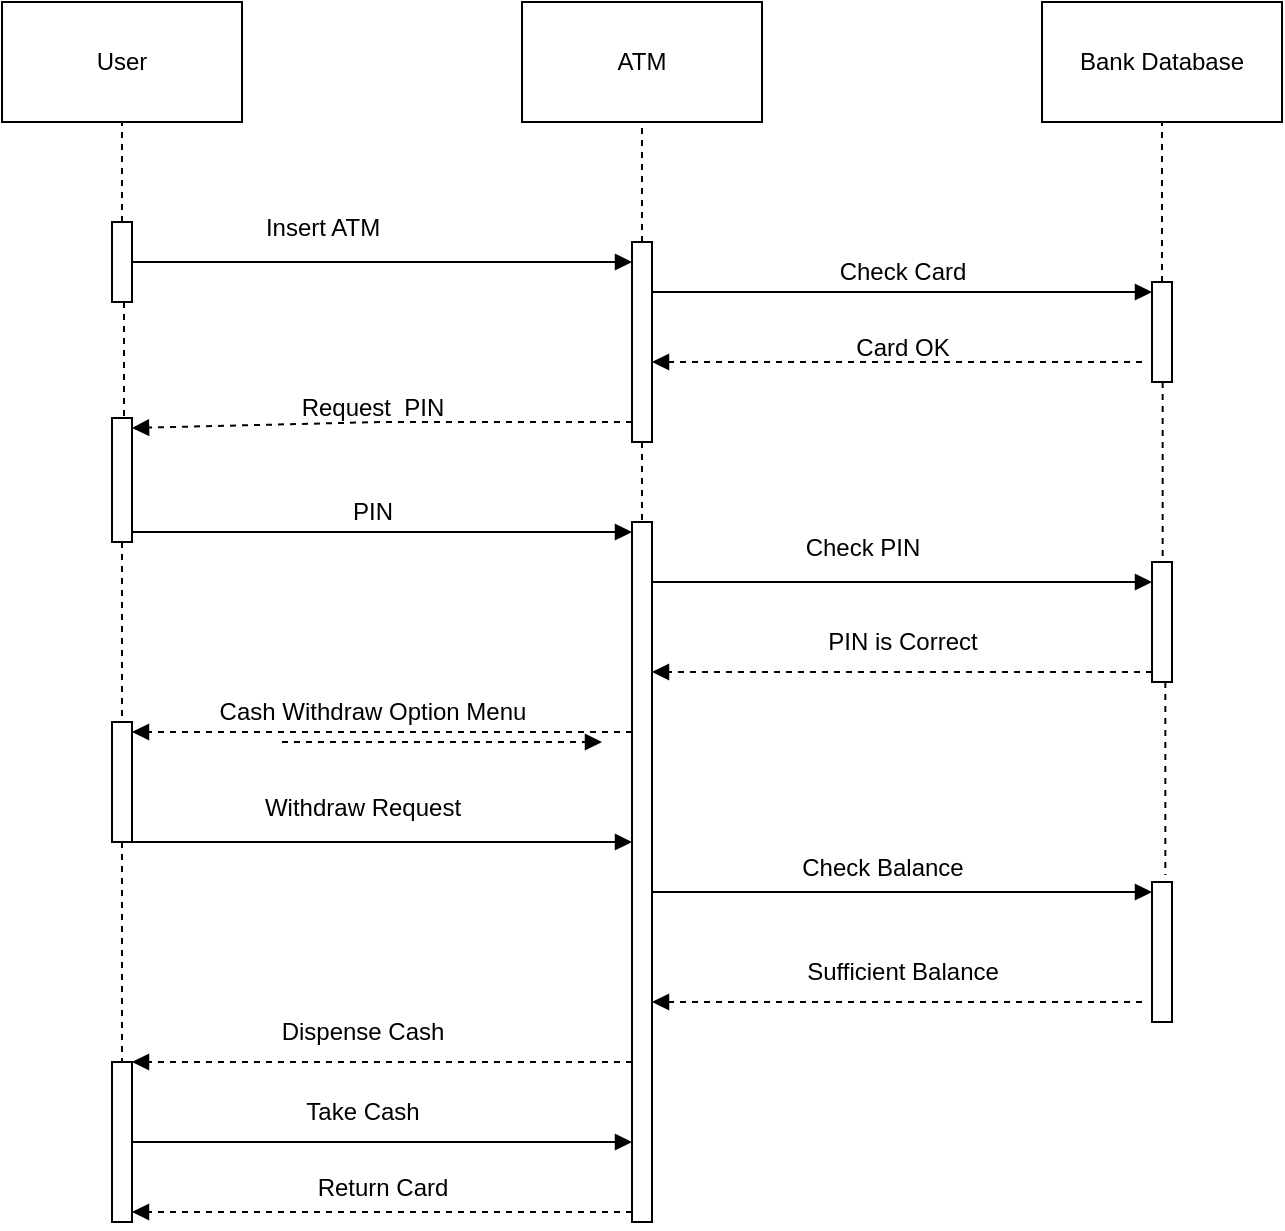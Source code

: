 <mxfile version="22.0.3" type="device">
  <diagram name="Page-1" id="L2rJacLaF8L4Rp7sMUVg">
    <mxGraphModel dx="1480" dy="866" grid="1" gridSize="10" guides="1" tooltips="1" connect="1" arrows="1" fold="1" page="1" pageScale="1" pageWidth="1169" pageHeight="827" math="0" shadow="0">
      <root>
        <mxCell id="0" />
        <mxCell id="1" parent="0" />
        <mxCell id="sya3kmw8meV3yh9rnXG1-1" value="Bank Database" style="rounded=0;whiteSpace=wrap;html=1;" vertex="1" parent="1">
          <mxGeometry x="680" y="100" width="120" height="60" as="geometry" />
        </mxCell>
        <mxCell id="sya3kmw8meV3yh9rnXG1-2" value="ATM" style="rounded=0;whiteSpace=wrap;html=1;" vertex="1" parent="1">
          <mxGeometry x="420" y="100" width="120" height="60" as="geometry" />
        </mxCell>
        <mxCell id="sya3kmw8meV3yh9rnXG1-3" value="User" style="rounded=0;whiteSpace=wrap;html=1;" vertex="1" parent="1">
          <mxGeometry x="160" y="100" width="120" height="60" as="geometry" />
        </mxCell>
        <mxCell id="sya3kmw8meV3yh9rnXG1-4" value="" style="html=1;points=[[0,0,0,0,5],[0,1,0,0,-5],[1,0,0,0,5],[1,1,0,0,-5]];perimeter=orthogonalPerimeter;outlineConnect=0;targetShapes=umlLifeline;portConstraint=eastwest;newEdgeStyle={&quot;curved&quot;:0,&quot;rounded&quot;:0};" vertex="1" parent="1">
          <mxGeometry x="215" y="308" width="10" height="62" as="geometry" />
        </mxCell>
        <mxCell id="sya3kmw8meV3yh9rnXG1-5" value="" style="html=1;points=[[0,0,0,0,5],[0,1,0,0,-5],[1,0,0,0,5],[1,1,0,0,-5]];perimeter=orthogonalPerimeter;outlineConnect=0;targetShapes=umlLifeline;portConstraint=eastwest;newEdgeStyle={&quot;curved&quot;:0,&quot;rounded&quot;:0};" vertex="1" parent="1">
          <mxGeometry x="475" y="360" width="10" height="350" as="geometry" />
        </mxCell>
        <mxCell id="sya3kmw8meV3yh9rnXG1-6" value="" style="html=1;points=[[0,0,0,0,5],[0,1,0,0,-5],[1,0,0,0,5],[1,1,0,0,-5]];perimeter=orthogonalPerimeter;outlineConnect=0;targetShapes=umlLifeline;portConstraint=eastwest;newEdgeStyle={&quot;curved&quot;:0,&quot;rounded&quot;:0};" vertex="1" parent="1">
          <mxGeometry x="735" y="380" width="10" height="60" as="geometry" />
        </mxCell>
        <mxCell id="sya3kmw8meV3yh9rnXG1-7" value="" style="html=1;points=[[0,0,0,0,5],[0,1,0,0,-5],[1,0,0,0,5],[1,1,0,0,-5]];perimeter=orthogonalPerimeter;outlineConnect=0;targetShapes=umlLifeline;portConstraint=eastwest;newEdgeStyle={&quot;curved&quot;:0,&quot;rounded&quot;:0};" vertex="1" parent="1">
          <mxGeometry x="735" y="240" width="10" height="50" as="geometry" />
        </mxCell>
        <mxCell id="sya3kmw8meV3yh9rnXG1-8" value="" style="html=1;points=[[0,0,0,0,5],[0,1,0,0,-5],[1,0,0,0,5],[1,1,0,0,-5]];perimeter=orthogonalPerimeter;outlineConnect=0;targetShapes=umlLifeline;portConstraint=eastwest;newEdgeStyle={&quot;curved&quot;:0,&quot;rounded&quot;:0};" vertex="1" parent="1">
          <mxGeometry x="475" y="220" width="10" height="100" as="geometry" />
        </mxCell>
        <mxCell id="sya3kmw8meV3yh9rnXG1-9" value="" style="html=1;points=[[0,0,0,0,5],[0,1,0,0,-5],[1,0,0,0,5],[1,1,0,0,-5]];perimeter=orthogonalPerimeter;outlineConnect=0;targetShapes=umlLifeline;portConstraint=eastwest;newEdgeStyle={&quot;curved&quot;:0,&quot;rounded&quot;:0};" vertex="1" parent="1">
          <mxGeometry x="215" y="210" width="10" height="40" as="geometry" />
        </mxCell>
        <mxCell id="sya3kmw8meV3yh9rnXG1-10" value="" style="html=1;verticalAlign=bottom;labelBackgroundColor=none;endArrow=block;endFill=1;rounded=0;entryX=0;entryY=0;entryDx=0;entryDy=5;entryPerimeter=0;" edge="1" parent="1" source="sya3kmw8meV3yh9rnXG1-8" target="sya3kmw8meV3yh9rnXG1-7">
          <mxGeometry width="160" relative="1" as="geometry">
            <mxPoint x="300" y="310" as="sourcePoint" />
            <mxPoint x="730" y="250" as="targetPoint" />
          </mxGeometry>
        </mxCell>
        <mxCell id="sya3kmw8meV3yh9rnXG1-11" value="" style="html=1;verticalAlign=bottom;labelBackgroundColor=none;endArrow=block;endFill=1;rounded=0;" edge="1" parent="1" source="sya3kmw8meV3yh9rnXG1-9" target="sya3kmw8meV3yh9rnXG1-8">
          <mxGeometry width="160" relative="1" as="geometry">
            <mxPoint x="300" y="310" as="sourcePoint" />
            <mxPoint x="470" y="240" as="targetPoint" />
            <Array as="points">
              <mxPoint x="360" y="230" />
            </Array>
          </mxGeometry>
        </mxCell>
        <mxCell id="sya3kmw8meV3yh9rnXG1-12" value="Insert ATM" style="text;html=1;align=center;verticalAlign=middle;resizable=0;points=[];autosize=1;strokeColor=none;fillColor=none;" vertex="1" parent="1">
          <mxGeometry x="280" y="198" width="80" height="30" as="geometry" />
        </mxCell>
        <mxCell id="sya3kmw8meV3yh9rnXG1-13" value="Check Card" style="text;html=1;align=center;verticalAlign=middle;resizable=0;points=[];autosize=1;strokeColor=none;fillColor=none;" vertex="1" parent="1">
          <mxGeometry x="565" y="220" width="90" height="30" as="geometry" />
        </mxCell>
        <mxCell id="sya3kmw8meV3yh9rnXG1-14" value="" style="html=1;verticalAlign=bottom;labelBackgroundColor=none;endArrow=block;endFill=1;dashed=1;rounded=0;entryX=1;entryY=0;entryDx=0;entryDy=5;entryPerimeter=0;" edge="1" parent="1" source="sya3kmw8meV3yh9rnXG1-8" target="sya3kmw8meV3yh9rnXG1-4">
          <mxGeometry width="160" relative="1" as="geometry">
            <mxPoint x="470" y="310" as="sourcePoint" />
            <mxPoint x="230" y="310" as="targetPoint" />
            <Array as="points">
              <mxPoint x="350" y="310" />
            </Array>
          </mxGeometry>
        </mxCell>
        <mxCell id="sya3kmw8meV3yh9rnXG1-15" value="" style="html=1;verticalAlign=bottom;labelBackgroundColor=none;endArrow=block;endFill=1;dashed=1;rounded=0;" edge="1" parent="1" target="sya3kmw8meV3yh9rnXG1-8">
          <mxGeometry width="160" relative="1" as="geometry">
            <mxPoint x="730" y="280" as="sourcePoint" />
            <mxPoint x="460" y="310" as="targetPoint" />
          </mxGeometry>
        </mxCell>
        <mxCell id="sya3kmw8meV3yh9rnXG1-16" value="Card OK" style="text;html=1;align=center;verticalAlign=middle;resizable=0;points=[];autosize=1;strokeColor=none;fillColor=none;" vertex="1" parent="1">
          <mxGeometry x="575" y="258" width="70" height="30" as="geometry" />
        </mxCell>
        <mxCell id="sya3kmw8meV3yh9rnXG1-18" value="Request&amp;nbsp; PIN" style="text;html=1;align=center;verticalAlign=middle;resizable=0;points=[];autosize=1;strokeColor=none;fillColor=none;" vertex="1" parent="1">
          <mxGeometry x="300" y="288" width="90" height="30" as="geometry" />
        </mxCell>
        <mxCell id="sya3kmw8meV3yh9rnXG1-19" value="" style="html=1;verticalAlign=bottom;labelBackgroundColor=none;endArrow=block;endFill=1;rounded=0;" edge="1" parent="1" source="sya3kmw8meV3yh9rnXG1-5" target="sya3kmw8meV3yh9rnXG1-6">
          <mxGeometry width="160" relative="1" as="geometry">
            <mxPoint x="300" y="310" as="sourcePoint" />
            <mxPoint x="730" y="390" as="targetPoint" />
            <Array as="points">
              <mxPoint x="600" y="390" />
            </Array>
          </mxGeometry>
        </mxCell>
        <mxCell id="sya3kmw8meV3yh9rnXG1-20" value="" style="html=1;verticalAlign=bottom;labelBackgroundColor=none;endArrow=block;endFill=1;rounded=0;exitX=1;exitY=1;exitDx=0;exitDy=-5;exitPerimeter=0;" edge="1" parent="1" source="sya3kmw8meV3yh9rnXG1-4" target="sya3kmw8meV3yh9rnXG1-5">
          <mxGeometry width="160" relative="1" as="geometry">
            <mxPoint x="230" y="360" as="sourcePoint" />
            <mxPoint x="470" y="360" as="targetPoint" />
          </mxGeometry>
        </mxCell>
        <mxCell id="sya3kmw8meV3yh9rnXG1-21" value="PIN" style="text;html=1;align=center;verticalAlign=middle;resizable=0;points=[];autosize=1;strokeColor=none;fillColor=none;" vertex="1" parent="1">
          <mxGeometry x="325" y="340" width="40" height="30" as="geometry" />
        </mxCell>
        <mxCell id="sya3kmw8meV3yh9rnXG1-22" value="Check PIN" style="text;html=1;align=center;verticalAlign=middle;resizable=0;points=[];autosize=1;strokeColor=none;fillColor=none;" vertex="1" parent="1">
          <mxGeometry x="550" y="358" width="80" height="30" as="geometry" />
        </mxCell>
        <mxCell id="sya3kmw8meV3yh9rnXG1-23" value="" style="html=1;verticalAlign=bottom;labelBackgroundColor=none;endArrow=block;endFill=1;dashed=1;rounded=0;entryX=1;entryY=0;entryDx=0;entryDy=5;entryPerimeter=0;" edge="1" parent="1" source="sya3kmw8meV3yh9rnXG1-5" target="sya3kmw8meV3yh9rnXG1-28">
          <mxGeometry width="160" relative="1" as="geometry">
            <mxPoint x="300" y="310" as="sourcePoint" />
            <mxPoint x="460" y="310" as="targetPoint" />
          </mxGeometry>
        </mxCell>
        <mxCell id="sya3kmw8meV3yh9rnXG1-24" value="" style="html=1;verticalAlign=bottom;labelBackgroundColor=none;endArrow=block;endFill=1;dashed=1;rounded=0;exitX=0;exitY=1;exitDx=0;exitDy=-5;exitPerimeter=0;" edge="1" parent="1" source="sya3kmw8meV3yh9rnXG1-6" target="sya3kmw8meV3yh9rnXG1-5">
          <mxGeometry width="160" relative="1" as="geometry">
            <mxPoint x="300" y="310" as="sourcePoint" />
            <mxPoint x="460" y="310" as="targetPoint" />
          </mxGeometry>
        </mxCell>
        <mxCell id="sya3kmw8meV3yh9rnXG1-25" value="PIN is Correct" style="text;html=1;align=center;verticalAlign=middle;resizable=0;points=[];autosize=1;strokeColor=none;fillColor=none;" vertex="1" parent="1">
          <mxGeometry x="560" y="405" width="100" height="30" as="geometry" />
        </mxCell>
        <mxCell id="sya3kmw8meV3yh9rnXG1-26" value="" style="html=1;points=[[0,0,0,0,5],[0,1,0,0,-5],[1,0,0,0,5],[1,1,0,0,-5]];perimeter=orthogonalPerimeter;outlineConnect=0;targetShapes=umlLifeline;portConstraint=eastwest;newEdgeStyle={&quot;curved&quot;:0,&quot;rounded&quot;:0};" vertex="1" parent="1">
          <mxGeometry x="215" y="630" width="10" height="80" as="geometry" />
        </mxCell>
        <mxCell id="sya3kmw8meV3yh9rnXG1-27" value="" style="html=1;points=[[0,0,0,0,5],[0,1,0,0,-5],[1,0,0,0,5],[1,1,0,0,-5]];perimeter=orthogonalPerimeter;outlineConnect=0;targetShapes=umlLifeline;portConstraint=eastwest;newEdgeStyle={&quot;curved&quot;:0,&quot;rounded&quot;:0};" vertex="1" parent="1">
          <mxGeometry x="735" y="540" width="10" height="70" as="geometry" />
        </mxCell>
        <mxCell id="sya3kmw8meV3yh9rnXG1-28" value="" style="html=1;points=[[0,0,0,0,5],[0,1,0,0,-5],[1,0,0,0,5],[1,1,0,0,-5]];perimeter=orthogonalPerimeter;outlineConnect=0;targetShapes=umlLifeline;portConstraint=eastwest;newEdgeStyle={&quot;curved&quot;:0,&quot;rounded&quot;:0};" vertex="1" parent="1">
          <mxGeometry x="215" y="460" width="10" height="60" as="geometry" />
        </mxCell>
        <mxCell id="sya3kmw8meV3yh9rnXG1-29" value="Cash Withdraw Option Menu" style="text;html=1;align=center;verticalAlign=middle;resizable=0;points=[];autosize=1;strokeColor=none;fillColor=none;" vertex="1" parent="1">
          <mxGeometry x="255" y="440" width="180" height="30" as="geometry" />
        </mxCell>
        <mxCell id="sya3kmw8meV3yh9rnXG1-30" value="" style="html=1;verticalAlign=bottom;labelBackgroundColor=none;endArrow=block;endFill=1;rounded=0;entryX=0;entryY=0;entryDx=0;entryDy=5;entryPerimeter=0;" edge="1" parent="1" source="sya3kmw8meV3yh9rnXG1-5" target="sya3kmw8meV3yh9rnXG1-27">
          <mxGeometry width="160" relative="1" as="geometry">
            <mxPoint x="300" y="470" as="sourcePoint" />
            <mxPoint x="460" y="470" as="targetPoint" />
          </mxGeometry>
        </mxCell>
        <mxCell id="sya3kmw8meV3yh9rnXG1-31" value="" style="html=1;verticalAlign=bottom;labelBackgroundColor=none;endArrow=block;endFill=1;rounded=0;" edge="1" parent="1" source="sya3kmw8meV3yh9rnXG1-28" target="sya3kmw8meV3yh9rnXG1-5">
          <mxGeometry width="160" relative="1" as="geometry">
            <mxPoint x="300" y="470" as="sourcePoint" />
            <mxPoint x="460" y="470" as="targetPoint" />
            <Array as="points">
              <mxPoint x="350" y="520" />
            </Array>
          </mxGeometry>
        </mxCell>
        <mxCell id="sya3kmw8meV3yh9rnXG1-32" value="Withdraw Request" style="text;html=1;align=center;verticalAlign=middle;resizable=0;points=[];autosize=1;strokeColor=none;fillColor=none;" vertex="1" parent="1">
          <mxGeometry x="280" y="488" width="120" height="30" as="geometry" />
        </mxCell>
        <mxCell id="sya3kmw8meV3yh9rnXG1-33" value="Check Balance" style="text;html=1;align=center;verticalAlign=middle;resizable=0;points=[];autosize=1;strokeColor=none;fillColor=none;" vertex="1" parent="1">
          <mxGeometry x="550" y="518" width="100" height="30" as="geometry" />
        </mxCell>
        <mxCell id="sya3kmw8meV3yh9rnXG1-34" value="" style="html=1;verticalAlign=bottom;labelBackgroundColor=none;endArrow=block;endFill=1;dashed=1;rounded=0;" edge="1" parent="1">
          <mxGeometry width="160" relative="1" as="geometry">
            <mxPoint x="300" y="470" as="sourcePoint" />
            <mxPoint x="460" y="470" as="targetPoint" />
          </mxGeometry>
        </mxCell>
        <mxCell id="sya3kmw8meV3yh9rnXG1-35" value="" style="html=1;verticalAlign=bottom;labelBackgroundColor=none;endArrow=block;endFill=1;dashed=1;rounded=0;" edge="1" parent="1" target="sya3kmw8meV3yh9rnXG1-5">
          <mxGeometry width="160" relative="1" as="geometry">
            <mxPoint x="730" y="600" as="sourcePoint" />
            <mxPoint x="460" y="470" as="targetPoint" />
          </mxGeometry>
        </mxCell>
        <mxCell id="sya3kmw8meV3yh9rnXG1-36" value="Sufficient Balance" style="text;html=1;align=center;verticalAlign=middle;resizable=0;points=[];autosize=1;strokeColor=none;fillColor=none;" vertex="1" parent="1">
          <mxGeometry x="550" y="570" width="120" height="30" as="geometry" />
        </mxCell>
        <mxCell id="sya3kmw8meV3yh9rnXG1-37" value="" style="html=1;verticalAlign=bottom;labelBackgroundColor=none;endArrow=block;endFill=1;dashed=1;rounded=0;entryX=1;entryY=1;entryDx=0;entryDy=-5;entryPerimeter=0;" edge="1" parent="1" source="sya3kmw8meV3yh9rnXG1-5" target="sya3kmw8meV3yh9rnXG1-26">
          <mxGeometry width="160" relative="1" as="geometry">
            <mxPoint x="300" y="680" as="sourcePoint" />
            <mxPoint x="460" y="680" as="targetPoint" />
          </mxGeometry>
        </mxCell>
        <mxCell id="sya3kmw8meV3yh9rnXG1-38" value="" style="html=1;verticalAlign=bottom;labelBackgroundColor=none;endArrow=block;endFill=1;dashed=1;rounded=0;" edge="1" parent="1" source="sya3kmw8meV3yh9rnXG1-5" target="sya3kmw8meV3yh9rnXG1-26">
          <mxGeometry width="160" relative="1" as="geometry">
            <mxPoint x="300" y="680" as="sourcePoint" />
            <mxPoint x="460" y="680" as="targetPoint" />
          </mxGeometry>
        </mxCell>
        <mxCell id="sya3kmw8meV3yh9rnXG1-39" value="Dispense Cash" style="text;html=1;align=center;verticalAlign=middle;resizable=0;points=[];autosize=1;strokeColor=none;fillColor=none;" vertex="1" parent="1">
          <mxGeometry x="290" y="600" width="100" height="30" as="geometry" />
        </mxCell>
        <mxCell id="sya3kmw8meV3yh9rnXG1-40" value="" style="html=1;verticalAlign=bottom;labelBackgroundColor=none;endArrow=block;endFill=1;rounded=0;" edge="1" parent="1" source="sya3kmw8meV3yh9rnXG1-26" target="sya3kmw8meV3yh9rnXG1-5">
          <mxGeometry width="160" relative="1" as="geometry">
            <mxPoint x="300" y="680" as="sourcePoint" />
            <mxPoint x="460" y="680" as="targetPoint" />
          </mxGeometry>
        </mxCell>
        <mxCell id="sya3kmw8meV3yh9rnXG1-41" value="Take Cash" style="text;html=1;align=center;verticalAlign=middle;resizable=0;points=[];autosize=1;strokeColor=none;fillColor=none;" vertex="1" parent="1">
          <mxGeometry x="300" y="640" width="80" height="30" as="geometry" />
        </mxCell>
        <mxCell id="sya3kmw8meV3yh9rnXG1-42" value="Return Card" style="text;html=1;align=center;verticalAlign=middle;resizable=0;points=[];autosize=1;strokeColor=none;fillColor=none;" vertex="1" parent="1">
          <mxGeometry x="305" y="678" width="90" height="30" as="geometry" />
        </mxCell>
        <mxCell id="sya3kmw8meV3yh9rnXG1-45" value="" style="endArrow=none;dashed=1;html=1;rounded=0;entryX=0.5;entryY=1;entryDx=0;entryDy=0;" edge="1" parent="1" source="sya3kmw8meV3yh9rnXG1-9" target="sya3kmw8meV3yh9rnXG1-3">
          <mxGeometry width="50" height="50" relative="1" as="geometry">
            <mxPoint x="490" y="330" as="sourcePoint" />
            <mxPoint x="540" y="280" as="targetPoint" />
          </mxGeometry>
        </mxCell>
        <mxCell id="sya3kmw8meV3yh9rnXG1-46" value="" style="endArrow=none;dashed=1;html=1;rounded=0;entryX=0.667;entryY=-0.05;entryDx=0;entryDy=0;entryPerimeter=0;" edge="1" parent="1" source="sya3kmw8meV3yh9rnXG1-6" target="sya3kmw8meV3yh9rnXG1-27">
          <mxGeometry width="50" height="50" relative="1" as="geometry">
            <mxPoint x="230" y="500" as="sourcePoint" />
            <mxPoint x="280" y="450" as="targetPoint" />
          </mxGeometry>
        </mxCell>
        <mxCell id="sya3kmw8meV3yh9rnXG1-47" value="" style="endArrow=none;dashed=1;html=1;rounded=0;entryX=0.533;entryY=-0.025;entryDx=0;entryDy=0;entryPerimeter=0;" edge="1" parent="1" source="sya3kmw8meV3yh9rnXG1-7" target="sya3kmw8meV3yh9rnXG1-6">
          <mxGeometry width="50" height="50" relative="1" as="geometry">
            <mxPoint x="230" y="500" as="sourcePoint" />
            <mxPoint x="280" y="450" as="targetPoint" />
          </mxGeometry>
        </mxCell>
        <mxCell id="sya3kmw8meV3yh9rnXG1-48" value="" style="endArrow=none;dashed=1;html=1;rounded=0;entryX=0.5;entryY=1;entryDx=0;entryDy=0;" edge="1" parent="1" source="sya3kmw8meV3yh9rnXG1-7" target="sya3kmw8meV3yh9rnXG1-1">
          <mxGeometry width="50" height="50" relative="1" as="geometry">
            <mxPoint x="230" y="500" as="sourcePoint" />
            <mxPoint x="280" y="450" as="targetPoint" />
          </mxGeometry>
        </mxCell>
        <mxCell id="sya3kmw8meV3yh9rnXG1-49" value="" style="endArrow=none;dashed=1;html=1;rounded=0;" edge="1" parent="1" source="sya3kmw8meV3yh9rnXG1-8" target="sya3kmw8meV3yh9rnXG1-5">
          <mxGeometry width="50" height="50" relative="1" as="geometry">
            <mxPoint x="230" y="500" as="sourcePoint" />
            <mxPoint x="280" y="450" as="targetPoint" />
          </mxGeometry>
        </mxCell>
        <mxCell id="sya3kmw8meV3yh9rnXG1-50" value="" style="endArrow=none;dashed=1;html=1;rounded=0;entryX=0.5;entryY=1;entryDx=0;entryDy=0;" edge="1" parent="1" source="sya3kmw8meV3yh9rnXG1-8" target="sya3kmw8meV3yh9rnXG1-2">
          <mxGeometry width="50" height="50" relative="1" as="geometry">
            <mxPoint x="230" y="500" as="sourcePoint" />
            <mxPoint x="280" y="450" as="targetPoint" />
          </mxGeometry>
        </mxCell>
        <mxCell id="sya3kmw8meV3yh9rnXG1-51" value="" style="endArrow=none;dashed=1;html=1;rounded=0;" edge="1" parent="1" source="sya3kmw8meV3yh9rnXG1-28" target="sya3kmw8meV3yh9rnXG1-26">
          <mxGeometry width="50" height="50" relative="1" as="geometry">
            <mxPoint x="230" y="500" as="sourcePoint" />
            <mxPoint x="280" y="450" as="targetPoint" />
          </mxGeometry>
        </mxCell>
        <mxCell id="sya3kmw8meV3yh9rnXG1-52" value="" style="endArrow=none;dashed=1;html=1;rounded=0;entryX=0.6;entryY=-0.013;entryDx=0;entryDy=0;entryPerimeter=0;" edge="1" parent="1" source="sya3kmw8meV3yh9rnXG1-9" target="sya3kmw8meV3yh9rnXG1-4">
          <mxGeometry width="50" height="50" relative="1" as="geometry">
            <mxPoint x="230" y="500" as="sourcePoint" />
            <mxPoint x="280" y="450" as="targetPoint" />
          </mxGeometry>
        </mxCell>
        <mxCell id="sya3kmw8meV3yh9rnXG1-53" value="" style="endArrow=none;dashed=1;html=1;rounded=0;" edge="1" parent="1" source="sya3kmw8meV3yh9rnXG1-4" target="sya3kmw8meV3yh9rnXG1-28">
          <mxGeometry width="50" height="50" relative="1" as="geometry">
            <mxPoint x="230" y="500" as="sourcePoint" />
            <mxPoint x="280" y="450" as="targetPoint" />
          </mxGeometry>
        </mxCell>
      </root>
    </mxGraphModel>
  </diagram>
</mxfile>
